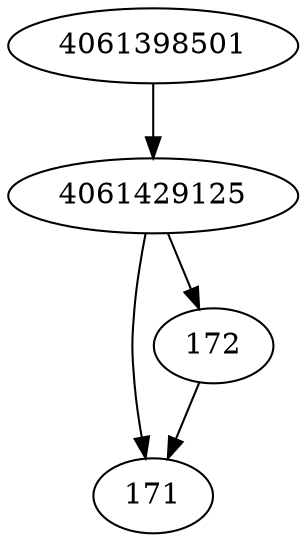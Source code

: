 strict digraph  {
171;
172;
4061398501;
4061429125;
172 -> 171;
4061398501 -> 4061429125;
4061429125 -> 171;
4061429125 -> 172;
}
